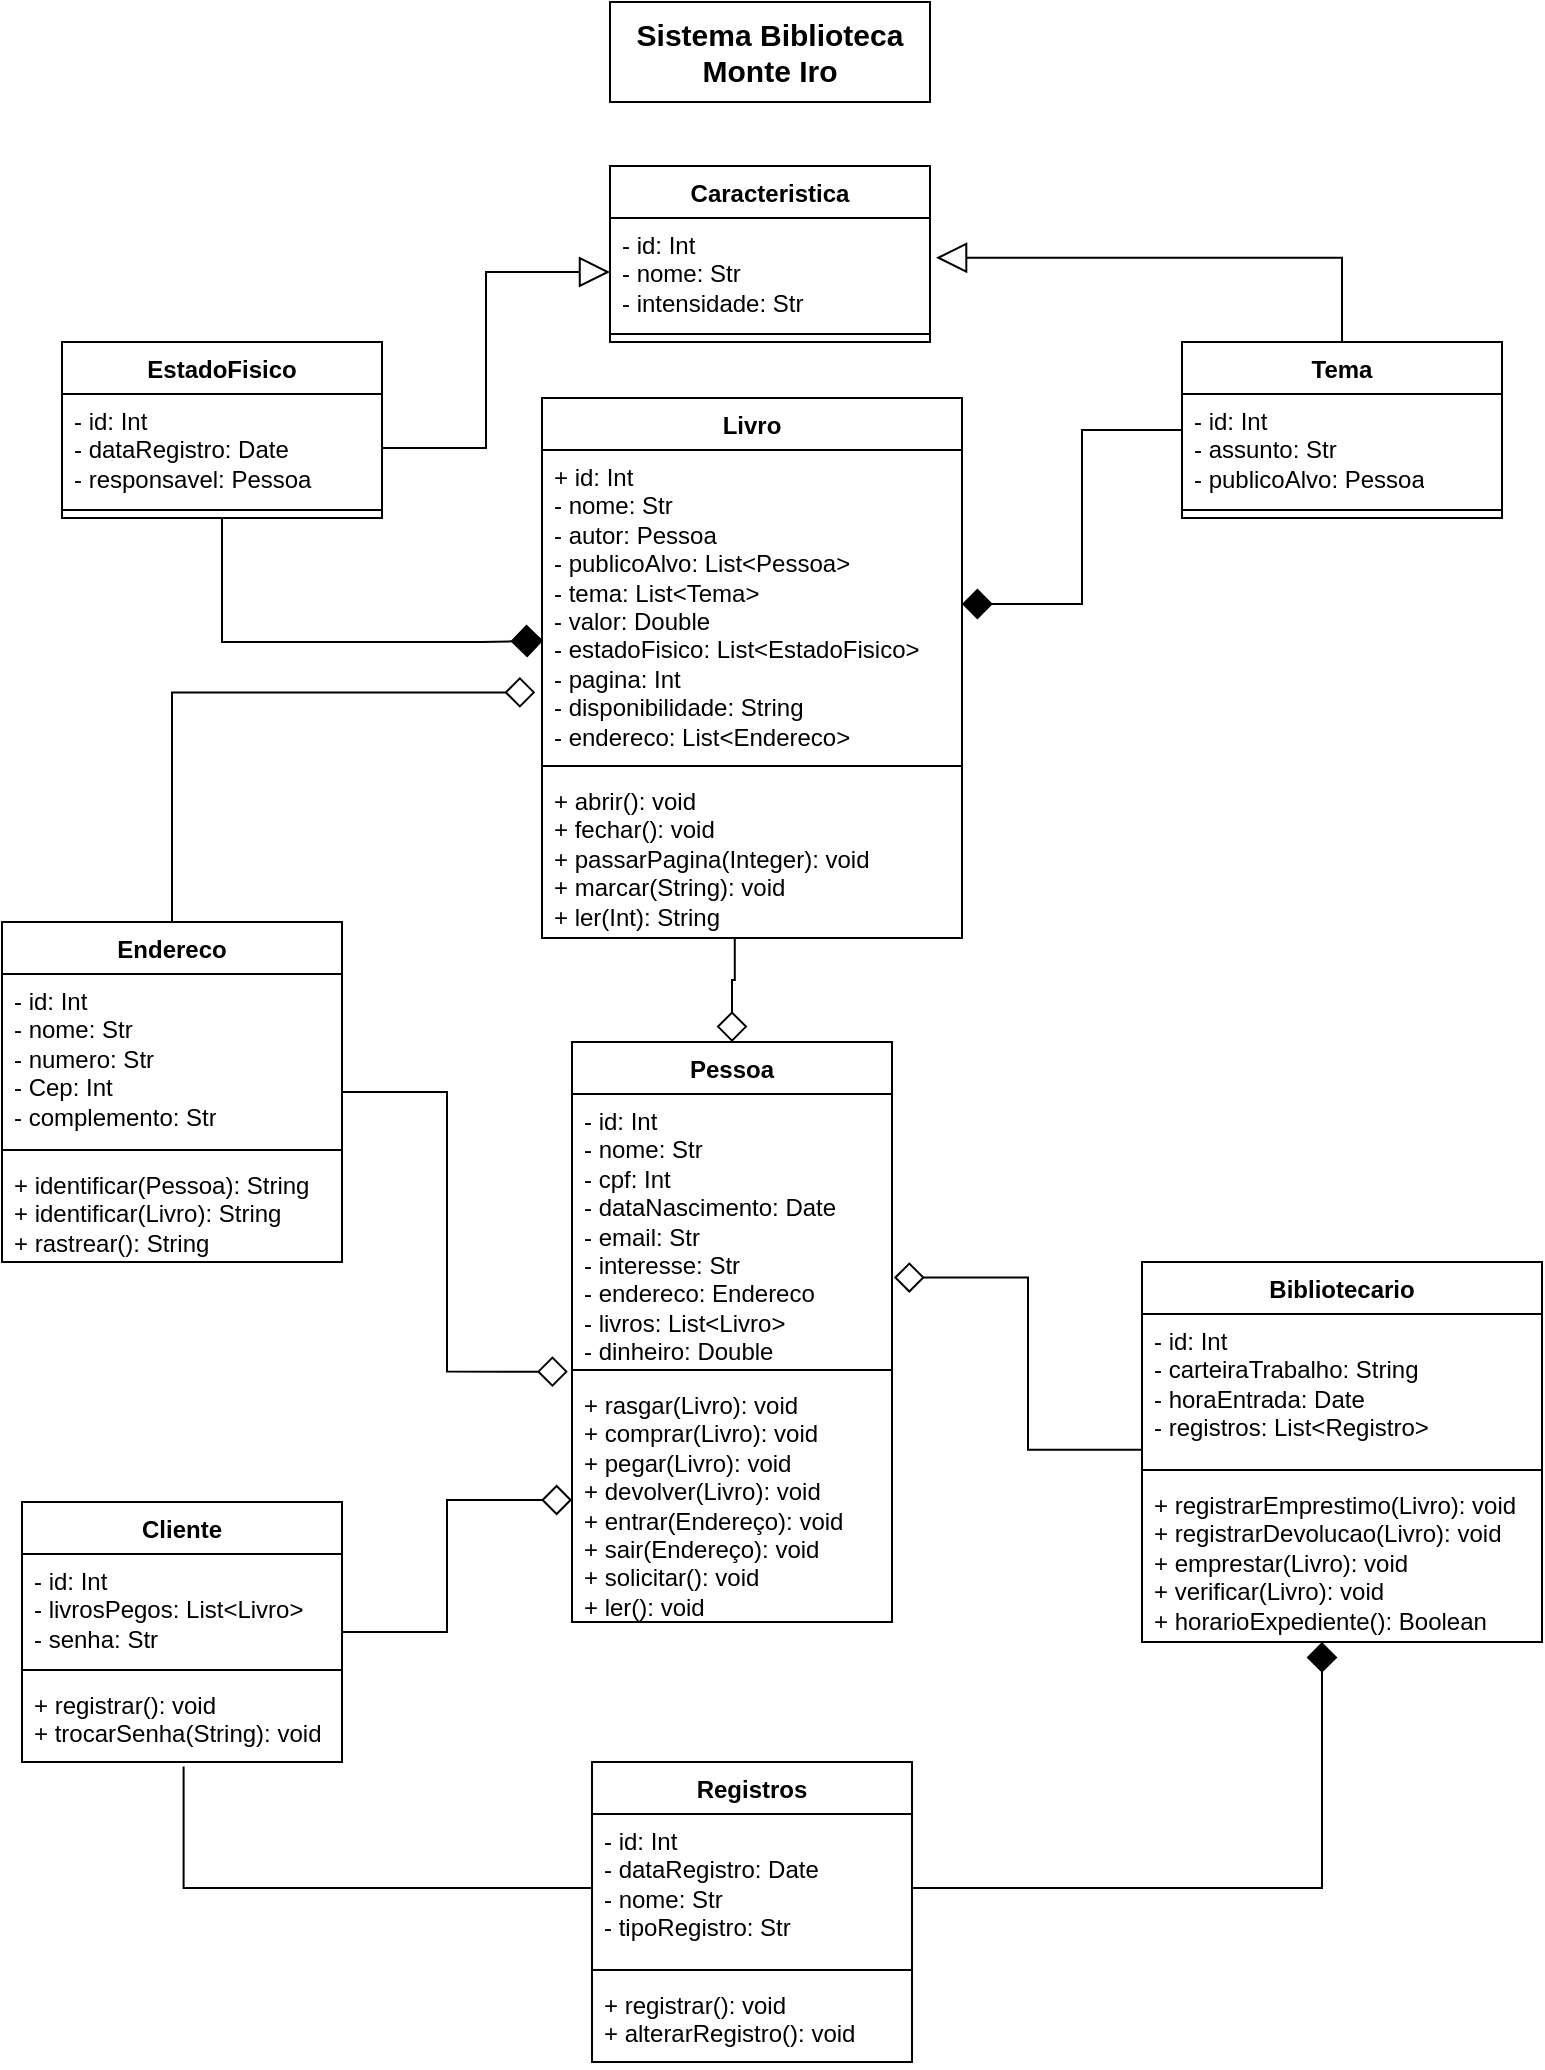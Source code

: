 <mxfile version="24.3.1" type="github">
  <diagram name="Página-1" id="3LOxqgyQ5ESFe8T1yTyt">
    <mxGraphModel dx="1746" dy="1140" grid="1" gridSize="10" guides="1" tooltips="1" connect="1" arrows="1" fold="1" page="1" pageScale="1" pageWidth="827" pageHeight="1169" math="0" shadow="0">
      <root>
        <mxCell id="0" />
        <mxCell id="1" parent="0" />
        <mxCell id="CtYGhICR3tEIGLf4jRE0-1" value="EstadoFisico" style="swimlane;fontStyle=1;align=center;verticalAlign=top;childLayout=stackLayout;horizontal=1;startSize=26;horizontalStack=0;resizeParent=1;resizeParentMax=0;resizeLast=0;collapsible=1;marginBottom=0;whiteSpace=wrap;html=1;" parent="1" vertex="1">
          <mxGeometry x="60" y="180" width="160" height="88" as="geometry" />
        </mxCell>
        <mxCell id="CtYGhICR3tEIGLf4jRE0-2" value="- id: Int&lt;div&gt;- dataRegistro: Date&lt;/div&gt;&lt;div&gt;- responsavel: Pessoa&lt;/div&gt;" style="text;strokeColor=none;fillColor=none;align=left;verticalAlign=top;spacingLeft=4;spacingRight=4;overflow=hidden;rotatable=0;points=[[0,0.5],[1,0.5]];portConstraint=eastwest;whiteSpace=wrap;html=1;" parent="CtYGhICR3tEIGLf4jRE0-1" vertex="1">
          <mxGeometry y="26" width="160" height="54" as="geometry" />
        </mxCell>
        <mxCell id="CtYGhICR3tEIGLf4jRE0-3" value="" style="line;strokeWidth=1;fillColor=none;align=left;verticalAlign=middle;spacingTop=-1;spacingLeft=3;spacingRight=3;rotatable=0;labelPosition=right;points=[];portConstraint=eastwest;strokeColor=inherit;" parent="CtYGhICR3tEIGLf4jRE0-1" vertex="1">
          <mxGeometry y="80" width="160" height="8" as="geometry" />
        </mxCell>
        <mxCell id="CtYGhICR3tEIGLf4jRE0-5" value="Pessoa" style="swimlane;fontStyle=1;align=center;verticalAlign=top;childLayout=stackLayout;horizontal=1;startSize=26;horizontalStack=0;resizeParent=1;resizeParentMax=0;resizeLast=0;collapsible=1;marginBottom=0;whiteSpace=wrap;html=1;" parent="1" vertex="1">
          <mxGeometry x="315" y="530" width="160" height="290" as="geometry" />
        </mxCell>
        <mxCell id="CtYGhICR3tEIGLf4jRE0-6" value="- id: Int&lt;div&gt;- nome: Str&lt;/div&gt;&lt;div&gt;- cpf: Int&lt;/div&gt;&lt;div&gt;- dataNascimento: Date&lt;/div&gt;&lt;div&gt;- email: Str&lt;/div&gt;&lt;div&gt;- interesse: Str&lt;/div&gt;&lt;div&gt;- endereco: Endereco&lt;/div&gt;&lt;div&gt;- livros: List&amp;lt;Livro&amp;gt;&lt;/div&gt;&lt;div&gt;- dinheiro: Double&lt;/div&gt;" style="text;strokeColor=none;fillColor=none;align=left;verticalAlign=top;spacingLeft=4;spacingRight=4;overflow=hidden;rotatable=0;points=[[0,0.5],[1,0.5]];portConstraint=eastwest;whiteSpace=wrap;html=1;" parent="CtYGhICR3tEIGLf4jRE0-5" vertex="1">
          <mxGeometry y="26" width="160" height="134" as="geometry" />
        </mxCell>
        <mxCell id="CtYGhICR3tEIGLf4jRE0-7" value="" style="line;strokeWidth=1;fillColor=none;align=left;verticalAlign=middle;spacingTop=-1;spacingLeft=3;spacingRight=3;rotatable=0;labelPosition=right;points=[];portConstraint=eastwest;strokeColor=inherit;" parent="CtYGhICR3tEIGLf4jRE0-5" vertex="1">
          <mxGeometry y="160" width="160" height="8" as="geometry" />
        </mxCell>
        <mxCell id="CtYGhICR3tEIGLf4jRE0-8" value="+ rasgar(Livro): void&lt;div&gt;+ comprar(Livro): void&lt;/div&gt;&lt;div&gt;+ pegar(Livro): void&lt;/div&gt;&lt;div&gt;+ devolver(Livro): void&lt;/div&gt;&lt;div&gt;+ entrar(Endereço): void&lt;/div&gt;&lt;div&gt;+ sair(Endereço): void&lt;/div&gt;&lt;div&gt;+ solicitar(): void&lt;/div&gt;&lt;div&gt;+ ler(): void&lt;/div&gt;" style="text;strokeColor=none;fillColor=none;align=left;verticalAlign=top;spacingLeft=4;spacingRight=4;overflow=hidden;rotatable=0;points=[[0,0.5],[1,0.5]];portConstraint=eastwest;whiteSpace=wrap;html=1;" parent="CtYGhICR3tEIGLf4jRE0-5" vertex="1">
          <mxGeometry y="168" width="160" height="122" as="geometry" />
        </mxCell>
        <mxCell id="CtYGhICR3tEIGLf4jRE0-9" value="Livro" style="swimlane;fontStyle=1;align=center;verticalAlign=top;childLayout=stackLayout;horizontal=1;startSize=26;horizontalStack=0;resizeParent=1;resizeParentMax=0;resizeLast=0;collapsible=1;marginBottom=0;whiteSpace=wrap;html=1;" parent="1" vertex="1">
          <mxGeometry x="300" y="208" width="210" height="270" as="geometry" />
        </mxCell>
        <mxCell id="CtYGhICR3tEIGLf4jRE0-10" value="+ id: Int&lt;div&gt;- nome: Str&lt;/div&gt;&lt;div&gt;- autor: Pessoa&lt;/div&gt;&lt;div&gt;- publicoAlvo: List&amp;lt;Pessoa&amp;gt;&amp;nbsp;&lt;/div&gt;&lt;div&gt;- tema: List&amp;lt;Tema&amp;gt;&lt;/div&gt;&lt;div&gt;- valor: Double&lt;/div&gt;&lt;div&gt;- estadoFisico: List&amp;lt;EstadoFisico&amp;gt;&lt;/div&gt;&lt;div&gt;- pagina: Int&lt;/div&gt;&lt;div&gt;- disponibilidade: String&lt;/div&gt;&lt;div&gt;- endereco: List&amp;lt;Endereco&amp;gt;&lt;/div&gt;" style="text;strokeColor=none;fillColor=none;align=left;verticalAlign=top;spacingLeft=4;spacingRight=4;overflow=hidden;rotatable=0;points=[[0,0.5],[1,0.5]];portConstraint=eastwest;whiteSpace=wrap;html=1;" parent="CtYGhICR3tEIGLf4jRE0-9" vertex="1">
          <mxGeometry y="26" width="210" height="154" as="geometry" />
        </mxCell>
        <mxCell id="CtYGhICR3tEIGLf4jRE0-11" value="" style="line;strokeWidth=1;fillColor=none;align=left;verticalAlign=middle;spacingTop=-1;spacingLeft=3;spacingRight=3;rotatable=0;labelPosition=right;points=[];portConstraint=eastwest;strokeColor=inherit;" parent="CtYGhICR3tEIGLf4jRE0-9" vertex="1">
          <mxGeometry y="180" width="210" height="8" as="geometry" />
        </mxCell>
        <mxCell id="CtYGhICR3tEIGLf4jRE0-12" value="+ abrir(): void&lt;div&gt;+ fechar(): void&lt;/div&gt;&lt;div&gt;+ passarPagina(Integer): void&lt;/div&gt;&lt;div&gt;+ marcar(String): void&lt;/div&gt;&lt;div&gt;+ ler(Int): String&lt;/div&gt;" style="text;strokeColor=none;fillColor=none;align=left;verticalAlign=top;spacingLeft=4;spacingRight=4;overflow=hidden;rotatable=0;points=[[0,0.5],[1,0.5]];portConstraint=eastwest;whiteSpace=wrap;html=1;" parent="CtYGhICR3tEIGLf4jRE0-9" vertex="1">
          <mxGeometry y="188" width="210" height="82" as="geometry" />
        </mxCell>
        <mxCell id="CtYGhICR3tEIGLf4jRE0-22" style="edgeStyle=orthogonalEdgeStyle;rounded=0;orthogonalLoop=1;jettySize=auto;html=1;entryX=1.019;entryY=0.368;entryDx=0;entryDy=0;endArrow=block;endFill=0;endSize=13;entryPerimeter=0;" parent="1" source="CtYGhICR3tEIGLf4jRE0-13" target="CtYGhICR3tEIGLf4jRE0-19" edge="1">
          <mxGeometry relative="1" as="geometry" />
        </mxCell>
        <mxCell id="CtYGhICR3tEIGLf4jRE0-25" style="edgeStyle=orthogonalEdgeStyle;rounded=0;orthogonalLoop=1;jettySize=auto;html=1;endArrow=diamond;endFill=1;endSize=13;" parent="1" source="CtYGhICR3tEIGLf4jRE0-13" target="CtYGhICR3tEIGLf4jRE0-10" edge="1">
          <mxGeometry relative="1" as="geometry" />
        </mxCell>
        <mxCell id="CtYGhICR3tEIGLf4jRE0-13" value="Tema" style="swimlane;fontStyle=1;align=center;verticalAlign=top;childLayout=stackLayout;horizontal=1;startSize=26;horizontalStack=0;resizeParent=1;resizeParentMax=0;resizeLast=0;collapsible=1;marginBottom=0;whiteSpace=wrap;html=1;" parent="1" vertex="1">
          <mxGeometry x="620" y="180" width="160" height="88" as="geometry" />
        </mxCell>
        <mxCell id="CtYGhICR3tEIGLf4jRE0-14" value="- id: Int&lt;div&gt;- assunto: Str&lt;/div&gt;&lt;div&gt;- publicoAlvo: Pessoa&lt;/div&gt;" style="text;strokeColor=none;fillColor=none;align=left;verticalAlign=top;spacingLeft=4;spacingRight=4;overflow=hidden;rotatable=0;points=[[0,0.5],[1,0.5]];portConstraint=eastwest;whiteSpace=wrap;html=1;" parent="CtYGhICR3tEIGLf4jRE0-13" vertex="1">
          <mxGeometry y="26" width="160" height="54" as="geometry" />
        </mxCell>
        <mxCell id="CtYGhICR3tEIGLf4jRE0-15" value="" style="line;strokeWidth=1;fillColor=none;align=left;verticalAlign=middle;spacingTop=-1;spacingLeft=3;spacingRight=3;rotatable=0;labelPosition=right;points=[];portConstraint=eastwest;strokeColor=inherit;" parent="CtYGhICR3tEIGLf4jRE0-13" vertex="1">
          <mxGeometry y="80" width="160" height="8" as="geometry" />
        </mxCell>
        <mxCell id="CtYGhICR3tEIGLf4jRE0-17" value="&lt;b&gt;&lt;font style=&quot;font-size: 15px;&quot;&gt;Sistema Biblioteca Monte Iro&lt;/font&gt;&lt;/b&gt;" style="html=1;whiteSpace=wrap;" parent="1" vertex="1">
          <mxGeometry x="334" y="10" width="160" height="50" as="geometry" />
        </mxCell>
        <mxCell id="CtYGhICR3tEIGLf4jRE0-18" value="Caracteristica" style="swimlane;fontStyle=1;align=center;verticalAlign=top;childLayout=stackLayout;horizontal=1;startSize=26;horizontalStack=0;resizeParent=1;resizeParentMax=0;resizeLast=0;collapsible=1;marginBottom=0;whiteSpace=wrap;html=1;" parent="1" vertex="1">
          <mxGeometry x="334" y="92" width="160" height="88" as="geometry" />
        </mxCell>
        <mxCell id="CtYGhICR3tEIGLf4jRE0-19" value="- id: Int&lt;div&gt;- nome: Str&lt;/div&gt;&lt;div&gt;- intensidade: Str&lt;/div&gt;&lt;div&gt;&lt;br&gt;&lt;/div&gt;" style="text;strokeColor=none;fillColor=none;align=left;verticalAlign=top;spacingLeft=4;spacingRight=4;overflow=hidden;rotatable=0;points=[[0,0.5],[1,0.5]];portConstraint=eastwest;whiteSpace=wrap;html=1;" parent="CtYGhICR3tEIGLf4jRE0-18" vertex="1">
          <mxGeometry y="26" width="160" height="54" as="geometry" />
        </mxCell>
        <mxCell id="CtYGhICR3tEIGLf4jRE0-20" value="" style="line;strokeWidth=1;fillColor=none;align=left;verticalAlign=middle;spacingTop=-1;spacingLeft=3;spacingRight=3;rotatable=0;labelPosition=right;points=[];portConstraint=eastwest;strokeColor=inherit;" parent="CtYGhICR3tEIGLf4jRE0-18" vertex="1">
          <mxGeometry y="80" width="160" height="8" as="geometry" />
        </mxCell>
        <mxCell id="CtYGhICR3tEIGLf4jRE0-23" style="edgeStyle=orthogonalEdgeStyle;rounded=0;orthogonalLoop=1;jettySize=auto;html=1;entryX=0;entryY=0.5;entryDx=0;entryDy=0;endArrow=block;endFill=0;endSize=13;" parent="1" source="CtYGhICR3tEIGLf4jRE0-2" target="CtYGhICR3tEIGLf4jRE0-19" edge="1">
          <mxGeometry relative="1" as="geometry" />
        </mxCell>
        <mxCell id="CtYGhICR3tEIGLf4jRE0-24" style="edgeStyle=orthogonalEdgeStyle;rounded=0;orthogonalLoop=1;jettySize=auto;html=1;endArrow=diamond;endFill=1;endSize=14;exitX=0.5;exitY=1;exitDx=0;exitDy=0;entryX=0.003;entryY=0.619;entryDx=0;entryDy=0;entryPerimeter=0;" parent="1" edge="1" target="CtYGhICR3tEIGLf4jRE0-10" source="CtYGhICR3tEIGLf4jRE0-1">
          <mxGeometry relative="1" as="geometry">
            <mxPoint x="220" y="350" as="sourcePoint" />
            <mxPoint x="270" y="300" as="targetPoint" />
            <Array as="points">
              <mxPoint x="140" y="330" />
              <mxPoint x="270" y="330" />
            </Array>
          </mxGeometry>
        </mxCell>
        <mxCell id="CtYGhICR3tEIGLf4jRE0-27" style="edgeStyle=orthogonalEdgeStyle;rounded=0;orthogonalLoop=1;jettySize=auto;html=1;entryX=0.5;entryY=0;entryDx=0;entryDy=0;endArrow=diamond;endFill=0;endSize=13;exitX=0.459;exitY=0.999;exitDx=0;exitDy=0;exitPerimeter=0;" parent="1" source="CtYGhICR3tEIGLf4jRE0-12" target="CtYGhICR3tEIGLf4jRE0-5" edge="1">
          <mxGeometry relative="1" as="geometry" />
        </mxCell>
        <mxCell id="CtYGhICR3tEIGLf4jRE0-28" value="Bibliotecario" style="swimlane;fontStyle=1;align=center;verticalAlign=top;childLayout=stackLayout;horizontal=1;startSize=26;horizontalStack=0;resizeParent=1;resizeParentMax=0;resizeLast=0;collapsible=1;marginBottom=0;whiteSpace=wrap;html=1;" parent="1" vertex="1">
          <mxGeometry x="600" y="640" width="200" height="190" as="geometry" />
        </mxCell>
        <mxCell id="CtYGhICR3tEIGLf4jRE0-29" value="- id: Int&lt;div&gt;&lt;span style=&quot;background-color: initial;&quot;&gt;- carteiraTrabalho: String&lt;/span&gt;&lt;br&gt;&lt;/div&gt;&lt;div&gt;- horaEntrada: Date&lt;/div&gt;&lt;div&gt;- registros: List&amp;lt;Registro&amp;gt;&lt;/div&gt;&lt;div&gt;&lt;br&gt;&lt;/div&gt;" style="text;strokeColor=none;fillColor=none;align=left;verticalAlign=top;spacingLeft=4;spacingRight=4;overflow=hidden;rotatable=0;points=[[0,0.5],[1,0.5]];portConstraint=eastwest;whiteSpace=wrap;html=1;" parent="CtYGhICR3tEIGLf4jRE0-28" vertex="1">
          <mxGeometry y="26" width="200" height="74" as="geometry" />
        </mxCell>
        <mxCell id="CtYGhICR3tEIGLf4jRE0-30" value="" style="line;strokeWidth=1;fillColor=none;align=left;verticalAlign=middle;spacingTop=-1;spacingLeft=3;spacingRight=3;rotatable=0;labelPosition=right;points=[];portConstraint=eastwest;strokeColor=inherit;" parent="CtYGhICR3tEIGLf4jRE0-28" vertex="1">
          <mxGeometry y="100" width="200" height="8" as="geometry" />
        </mxCell>
        <mxCell id="CtYGhICR3tEIGLf4jRE0-31" value="+ registrarEmprestimo(Livro): void&lt;div&gt;+ registrarDevolucao(Livro): void&lt;/div&gt;&lt;div&gt;+ emprestar(Livro): void&lt;/div&gt;&lt;div&gt;+ verificar(Livro): void&lt;/div&gt;&lt;div&gt;+ horarioExpediente(): Boolean&lt;/div&gt;" style="text;strokeColor=none;fillColor=none;align=left;verticalAlign=top;spacingLeft=4;spacingRight=4;overflow=hidden;rotatable=0;points=[[0,0.5],[1,0.5]];portConstraint=eastwest;whiteSpace=wrap;html=1;" parent="CtYGhICR3tEIGLf4jRE0-28" vertex="1">
          <mxGeometry y="108" width="200" height="82" as="geometry" />
        </mxCell>
        <mxCell id="CtYGhICR3tEIGLf4jRE0-32" value="Cliente" style="swimlane;fontStyle=1;align=center;verticalAlign=top;childLayout=stackLayout;horizontal=1;startSize=26;horizontalStack=0;resizeParent=1;resizeParentMax=0;resizeLast=0;collapsible=1;marginBottom=0;whiteSpace=wrap;html=1;" parent="1" vertex="1">
          <mxGeometry x="40" y="760" width="160" height="130" as="geometry" />
        </mxCell>
        <mxCell id="CtYGhICR3tEIGLf4jRE0-33" value="- id: Int&lt;div&gt;- livrosPegos: List&amp;lt;Livro&amp;gt;&lt;/div&gt;&lt;div&gt;- senha: Str&lt;/div&gt;" style="text;strokeColor=none;fillColor=none;align=left;verticalAlign=top;spacingLeft=4;spacingRight=4;overflow=hidden;rotatable=0;points=[[0,0.5],[1,0.5]];portConstraint=eastwest;whiteSpace=wrap;html=1;" parent="CtYGhICR3tEIGLf4jRE0-32" vertex="1">
          <mxGeometry y="26" width="160" height="54" as="geometry" />
        </mxCell>
        <mxCell id="CtYGhICR3tEIGLf4jRE0-34" value="" style="line;strokeWidth=1;fillColor=none;align=left;verticalAlign=middle;spacingTop=-1;spacingLeft=3;spacingRight=3;rotatable=0;labelPosition=right;points=[];portConstraint=eastwest;strokeColor=inherit;" parent="CtYGhICR3tEIGLf4jRE0-32" vertex="1">
          <mxGeometry y="80" width="160" height="8" as="geometry" />
        </mxCell>
        <mxCell id="CtYGhICR3tEIGLf4jRE0-35" value="+ registrar(): void&lt;div&gt;+ trocarSenha(String): void&lt;/div&gt;" style="text;strokeColor=none;fillColor=none;align=left;verticalAlign=top;spacingLeft=4;spacingRight=4;overflow=hidden;rotatable=0;points=[[0,0.5],[1,0.5]];portConstraint=eastwest;whiteSpace=wrap;html=1;" parent="CtYGhICR3tEIGLf4jRE0-32" vertex="1">
          <mxGeometry y="88" width="160" height="42" as="geometry" />
        </mxCell>
        <mxCell id="CtYGhICR3tEIGLf4jRE0-36" style="edgeStyle=orthogonalEdgeStyle;rounded=0;orthogonalLoop=1;jettySize=auto;html=1;entryX=0;entryY=0.5;entryDx=0;entryDy=0;endArrow=diamond;endFill=0;endSize=13;" parent="1" source="CtYGhICR3tEIGLf4jRE0-32" target="CtYGhICR3tEIGLf4jRE0-8" edge="1">
          <mxGeometry relative="1" as="geometry" />
        </mxCell>
        <mxCell id="CtYGhICR3tEIGLf4jRE0-37" style="edgeStyle=orthogonalEdgeStyle;rounded=0;orthogonalLoop=1;jettySize=auto;html=1;entryX=1.006;entryY=0.685;entryDx=0;entryDy=0;entryPerimeter=0;endArrow=diamond;endFill=0;endSize=13;exitX=-0.001;exitY=0.918;exitDx=0;exitDy=0;exitPerimeter=0;" parent="1" source="CtYGhICR3tEIGLf4jRE0-29" target="CtYGhICR3tEIGLf4jRE0-6" edge="1">
          <mxGeometry relative="1" as="geometry">
            <Array as="points">
              <mxPoint x="543" y="734" />
              <mxPoint x="543" y="648" />
            </Array>
          </mxGeometry>
        </mxCell>
        <mxCell id="CtYGhICR3tEIGLf4jRE0-42" value="" style="edgeStyle=orthogonalEdgeStyle;rounded=0;orthogonalLoop=1;jettySize=auto;html=1;entryX=-0.013;entryY=1.036;entryDx=0;entryDy=0;entryPerimeter=0;endArrow=diamond;endFill=0;endSize=13;" parent="1" source="CtYGhICR3tEIGLf4jRE0-38" target="CtYGhICR3tEIGLf4jRE0-6" edge="1">
          <mxGeometry relative="1" as="geometry">
            <mxPoint x="680" y="430" as="targetPoint" />
          </mxGeometry>
        </mxCell>
        <mxCell id="S3Jf1WdstWP6Fvio7xHa-1" style="edgeStyle=orthogonalEdgeStyle;rounded=0;orthogonalLoop=1;jettySize=auto;html=1;fontSize=12;startSize=8;endSize=13;entryX=-0.016;entryY=0.787;entryDx=0;entryDy=0;entryPerimeter=0;endArrow=diamond;endFill=0;" edge="1" parent="1" source="CtYGhICR3tEIGLf4jRE0-38" target="CtYGhICR3tEIGLf4jRE0-10">
          <mxGeometry relative="1" as="geometry">
            <mxPoint x="115" y="370" as="targetPoint" />
          </mxGeometry>
        </mxCell>
        <mxCell id="CtYGhICR3tEIGLf4jRE0-38" value="Endereco" style="swimlane;fontStyle=1;align=center;verticalAlign=top;childLayout=stackLayout;horizontal=1;startSize=26;horizontalStack=0;resizeParent=1;resizeParentMax=0;resizeLast=0;collapsible=1;marginBottom=0;whiteSpace=wrap;html=1;" parent="1" vertex="1">
          <mxGeometry x="30" y="470" width="170" height="170" as="geometry" />
        </mxCell>
        <mxCell id="CtYGhICR3tEIGLf4jRE0-39" value="- id: Int&lt;div&gt;- nome: Str&lt;/div&gt;&lt;div&gt;- numero: Str&lt;/div&gt;&lt;div&gt;- Cep: Int&lt;/div&gt;&lt;div&gt;- complemento: Str&lt;/div&gt;" style="text;strokeColor=none;fillColor=none;align=left;verticalAlign=top;spacingLeft=4;spacingRight=4;overflow=hidden;rotatable=0;points=[[0,0.5],[1,0.5]];portConstraint=eastwest;whiteSpace=wrap;html=1;" parent="CtYGhICR3tEIGLf4jRE0-38" vertex="1">
          <mxGeometry y="26" width="170" height="84" as="geometry" />
        </mxCell>
        <mxCell id="CtYGhICR3tEIGLf4jRE0-40" value="" style="line;strokeWidth=1;fillColor=none;align=left;verticalAlign=middle;spacingTop=-1;spacingLeft=3;spacingRight=3;rotatable=0;labelPosition=right;points=[];portConstraint=eastwest;strokeColor=inherit;" parent="CtYGhICR3tEIGLf4jRE0-38" vertex="1">
          <mxGeometry y="110" width="170" height="8" as="geometry" />
        </mxCell>
        <mxCell id="CtYGhICR3tEIGLf4jRE0-41" value="+ identificar(Pessoa): String&lt;div&gt;+ identificar(Livro): String&lt;/div&gt;&lt;div&gt;+ rastrear(): String&lt;/div&gt;" style="text;strokeColor=none;fillColor=none;align=left;verticalAlign=top;spacingLeft=4;spacingRight=4;overflow=hidden;rotatable=0;points=[[0,0.5],[1,0.5]];portConstraint=eastwest;whiteSpace=wrap;html=1;" parent="CtYGhICR3tEIGLf4jRE0-38" vertex="1">
          <mxGeometry y="118" width="170" height="52" as="geometry" />
        </mxCell>
        <mxCell id="CtYGhICR3tEIGLf4jRE0-43" value="Registros" style="swimlane;fontStyle=1;align=center;verticalAlign=top;childLayout=stackLayout;horizontal=1;startSize=26;horizontalStack=0;resizeParent=1;resizeParentMax=0;resizeLast=0;collapsible=1;marginBottom=0;whiteSpace=wrap;html=1;" parent="1" vertex="1">
          <mxGeometry x="325" y="890" width="160" height="150" as="geometry" />
        </mxCell>
        <mxCell id="CtYGhICR3tEIGLf4jRE0-44" value="- id: Int&lt;div&gt;- dataRegistro: Date&lt;/div&gt;&lt;div&gt;- nome: Str&lt;/div&gt;&lt;div&gt;- tipoRegistro: Str&lt;/div&gt;" style="text;strokeColor=none;fillColor=none;align=left;verticalAlign=top;spacingLeft=4;spacingRight=4;overflow=hidden;rotatable=0;points=[[0,0.5],[1,0.5]];portConstraint=eastwest;whiteSpace=wrap;html=1;" parent="CtYGhICR3tEIGLf4jRE0-43" vertex="1">
          <mxGeometry y="26" width="160" height="74" as="geometry" />
        </mxCell>
        <mxCell id="CtYGhICR3tEIGLf4jRE0-45" value="" style="line;strokeWidth=1;fillColor=none;align=left;verticalAlign=middle;spacingTop=-1;spacingLeft=3;spacingRight=3;rotatable=0;labelPosition=right;points=[];portConstraint=eastwest;strokeColor=inherit;" parent="CtYGhICR3tEIGLf4jRE0-43" vertex="1">
          <mxGeometry y="100" width="160" height="8" as="geometry" />
        </mxCell>
        <mxCell id="CtYGhICR3tEIGLf4jRE0-46" value="+ registrar(): void&lt;div&gt;+ alterarRegistro(): void&lt;/div&gt;" style="text;strokeColor=none;fillColor=none;align=left;verticalAlign=top;spacingLeft=4;spacingRight=4;overflow=hidden;rotatable=0;points=[[0,0.5],[1,0.5]];portConstraint=eastwest;whiteSpace=wrap;html=1;" parent="CtYGhICR3tEIGLf4jRE0-43" vertex="1">
          <mxGeometry y="108" width="160" height="42" as="geometry" />
        </mxCell>
        <mxCell id="CtYGhICR3tEIGLf4jRE0-47" style="edgeStyle=orthogonalEdgeStyle;rounded=0;orthogonalLoop=1;jettySize=auto;html=1;entryX=0.45;entryY=1;entryDx=0;entryDy=0;entryPerimeter=0;endArrow=diamond;endFill=1;endSize=13;exitX=1;exitY=0.5;exitDx=0;exitDy=0;" parent="1" source="CtYGhICR3tEIGLf4jRE0-44" target="CtYGhICR3tEIGLf4jRE0-31" edge="1">
          <mxGeometry relative="1" as="geometry" />
        </mxCell>
        <mxCell id="CtYGhICR3tEIGLf4jRE0-48" style="edgeStyle=orthogonalEdgeStyle;rounded=0;orthogonalLoop=1;jettySize=auto;html=1;entryX=0;entryY=0.5;entryDx=0;entryDy=0;endArrow=none;endFill=0;exitX=0.505;exitY=1.053;exitDx=0;exitDy=0;exitPerimeter=0;" parent="1" source="CtYGhICR3tEIGLf4jRE0-35" target="CtYGhICR3tEIGLf4jRE0-44" edge="1">
          <mxGeometry relative="1" as="geometry">
            <mxPoint x="120" y="900" as="sourcePoint" />
            <Array as="points">
              <mxPoint x="121" y="953" />
            </Array>
          </mxGeometry>
        </mxCell>
      </root>
    </mxGraphModel>
  </diagram>
</mxfile>
